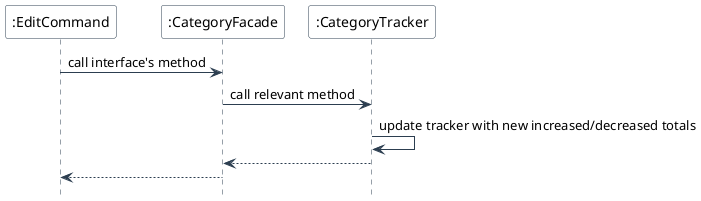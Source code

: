 @startuml
skinparam backgroundColor #FFFFFF
skinparam sequence {
    ArrowColor #2C3E50
    LifeLineBorderColor #2C3E50
    ParticipantBorderColor #2C3E50
    ParticipantBackgroundColor #FFFFFF
}
hide footbox

participant ":EditCommand" as EC
participant ":CategoryFacade" as CF
participant ":CategoryTracker" as CT
' participant ":CategoryData" as CD

EC -> CF: call interface's method
CF -> CT: call relevant method
CT -> CT: update tracker with new increased/decreased totals
CT --> CF:
CF --> EC:

@enduml
